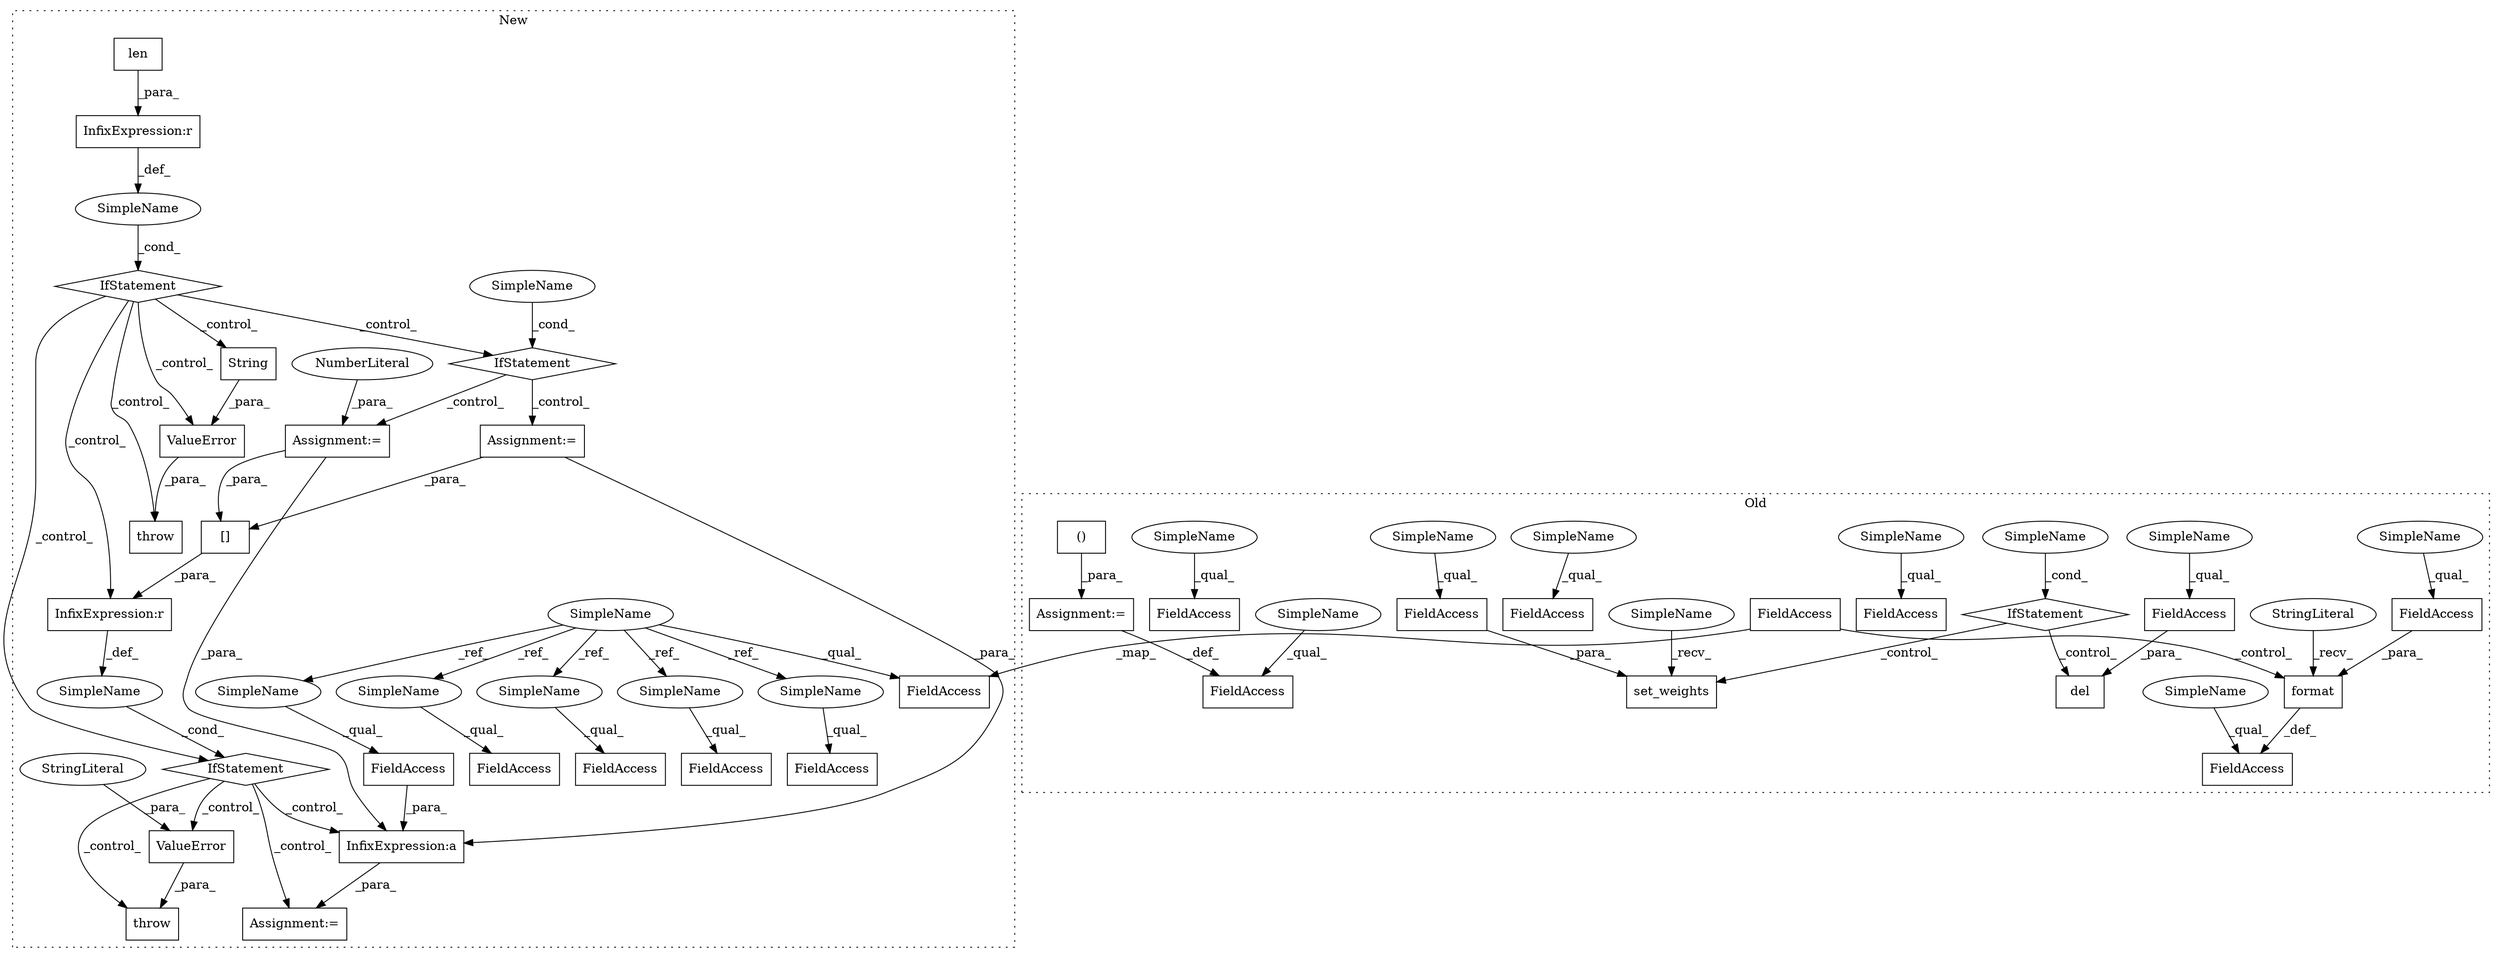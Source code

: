 digraph G {
subgraph cluster0 {
1 [label="format" a="32" s="2411,2427" l="7,1" shape="box"];
4 [label="StringLiteral" a="45" s="2404" l="6" shape="ellipse"];
8 [label="FieldAccess" a="22" s="2418" l="9" shape="box"];
10 [label="FieldAccess" a="22" s="2327" l="6" shape="box"];
15 [label="set_weights" a="32" s="2558,2590" l="12,1" shape="box"];
16 [label="SimpleName" a="42" s="" l="" shape="ellipse"];
17 [label="del" a="32" s="2599,2623" l="4,1" shape="box"];
19 [label="FieldAccess" a="22" s="2570" l="20" shape="box"];
20 [label="FieldAccess" a="22" s="2603" l="20" shape="box"];
24 [label="FieldAccess" a="22" s="2084" l="12" shape="box"];
25 [label="()" a="106" s="2102" l="81" shape="box"];
26 [label="FieldAccess" a="22" s="2250" l="9" shape="box"];
27 [label="FieldAccess" a="22" s="2636" l="10" shape="box"];
28 [label="FieldAccess" a="22" s="2515" l="20" shape="box"];
30 [label="IfStatement" a="25" s="2511,2543" l="4,2" shape="diamond"];
35 [label="FieldAccess" a="22" s="2308" l="9" shape="box"];
44 [label="Assignment:=" a="7" s="2096" l="6" shape="box"];
51 [label="SimpleName" a="42" s="2636" l="4" shape="ellipse"];
52 [label="SimpleName" a="42" s="2418" l="4" shape="ellipse"];
53 [label="SimpleName" a="42" s="2327" l="4" shape="ellipse"];
54 [label="SimpleName" a="42" s="2570" l="4" shape="ellipse"];
55 [label="SimpleName" a="42" s="2515" l="4" shape="ellipse"];
56 [label="SimpleName" a="42" s="2553" l="4" shape="ellipse"];
57 [label="SimpleName" a="42" s="2603" l="4" shape="ellipse"];
58 [label="SimpleName" a="42" s="2250" l="4" shape="ellipse"];
59 [label="SimpleName" a="42" s="2084" l="4" shape="ellipse"];
label = "Old";
style="dotted";
}
subgraph cluster1 {
2 [label="ValueError" a="32" s="8299,8396" l="11,1" shape="box"];
3 [label="throw" a="53" s="8293" l="6" shape="box"];
5 [label="SimpleName" a="42" s="" l="" shape="ellipse"];
6 [label="IfStatement" a="25" s="8258,8283" l="4,2" shape="diamond"];
7 [label="InfixExpression:r" a="27" s="8278" l="4" shape="box"];
9 [label="String" a="32" s="8377,8395" l="7,1" shape="box"];
11 [label="InfixExpression:a" a="27" s="8740" l="8" shape="box"];
12 [label="len" a="32" s="8262,8277" l="4,1" shape="box"];
13 [label="FieldAccess" a="22" s="8724" l="16" shape="box"];
14 [label="SimpleName" a="42" s="8166" l="4" shape="ellipse"];
18 [label="FieldAccess" a="22" s="8921" l="13" shape="box"];
21 [label="FieldAccess" a="22" s="8413" l="16" shape="box"];
22 [label="FieldAccess" a="22" s="8748" l="12" shape="box"];
23 [label="FieldAccess" a="22" s="9015" l="21" shape="box"];
29 [label="IfStatement" a="25" s="8409,8449" l="4,2" shape="diamond"];
31 [label="SimpleName" a="42" s="" l="" shape="ellipse"];
32 [label="Assignment:=" a="7" s="8471" l="1" shape="box"];
33 [label="IfStatement" a="25" s="8522,8559" l="4,2" shape="diamond"];
34 [label="ValueError" a="32" s="8575,8656" l="11,1" shape="box"];
36 [label="FieldAccess" a="22" s="8944" l="9" shape="box"];
37 [label="NumberLiteral" a="34" s="8472" l="1" shape="ellipse"];
38 [label="[]" a="2" s="8526,8550" l="12,1" shape="box"];
39 [label="SimpleName" a="42" s="" l="" shape="ellipse"];
40 [label="StringLiteral" a="45" s="8586" l="70" shape="ellipse"];
41 [label="InfixExpression:r" a="27" s="8551" l="4" shape="box"];
42 [label="throw" a="53" s="8569" l="6" shape="box"];
43 [label="Assignment:=" a="7" s="8507" l="1" shape="box"];
45 [label="Assignment:=" a="7" s="8722" l="1" shape="box"];
46 [label="SimpleName" a="42" s="9015" l="4" shape="ellipse"];
47 [label="SimpleName" a="42" s="8921" l="4" shape="ellipse"];
48 [label="SimpleName" a="42" s="8413" l="4" shape="ellipse"];
49 [label="SimpleName" a="42" s="8724" l="4" shape="ellipse"];
50 [label="SimpleName" a="42" s="8748" l="4" shape="ellipse"];
label = "New";
style="dotted";
}
1 -> 10 [label="_def_"];
2 -> 3 [label="_para_"];
4 -> 1 [label="_recv_"];
5 -> 6 [label="_cond_"];
6 -> 33 [label="_control_"];
6 -> 3 [label="_control_"];
6 -> 9 [label="_control_"];
6 -> 41 [label="_control_"];
6 -> 2 [label="_control_"];
6 -> 29 [label="_control_"];
7 -> 5 [label="_def_"];
8 -> 1 [label="_para_"];
9 -> 2 [label="_para_"];
11 -> 45 [label="_para_"];
12 -> 7 [label="_para_"];
13 -> 11 [label="_para_"];
14 -> 46 [label="_ref_"];
14 -> 36 [label="_qual_"];
14 -> 47 [label="_ref_"];
14 -> 48 [label="_ref_"];
14 -> 50 [label="_ref_"];
14 -> 49 [label="_ref_"];
16 -> 30 [label="_cond_"];
19 -> 15 [label="_para_"];
20 -> 17 [label="_para_"];
25 -> 44 [label="_para_"];
29 -> 43 [label="_control_"];
29 -> 32 [label="_control_"];
30 -> 15 [label="_control_"];
30 -> 17 [label="_control_"];
31 -> 29 [label="_cond_"];
32 -> 38 [label="_para_"];
32 -> 11 [label="_para_"];
33 -> 45 [label="_control_"];
33 -> 34 [label="_control_"];
33 -> 11 [label="_control_"];
33 -> 42 [label="_control_"];
34 -> 42 [label="_para_"];
35 -> 36 [label="_map_"];
35 -> 1 [label="_control_"];
37 -> 32 [label="_para_"];
38 -> 41 [label="_para_"];
39 -> 33 [label="_cond_"];
40 -> 34 [label="_para_"];
41 -> 39 [label="_def_"];
43 -> 38 [label="_para_"];
43 -> 11 [label="_para_"];
44 -> 24 [label="_def_"];
46 -> 23 [label="_qual_"];
47 -> 18 [label="_qual_"];
48 -> 21 [label="_qual_"];
49 -> 13 [label="_qual_"];
50 -> 22 [label="_qual_"];
51 -> 27 [label="_qual_"];
52 -> 8 [label="_qual_"];
53 -> 10 [label="_qual_"];
54 -> 19 [label="_qual_"];
55 -> 28 [label="_qual_"];
56 -> 15 [label="_recv_"];
57 -> 20 [label="_qual_"];
58 -> 26 [label="_qual_"];
59 -> 24 [label="_qual_"];
}